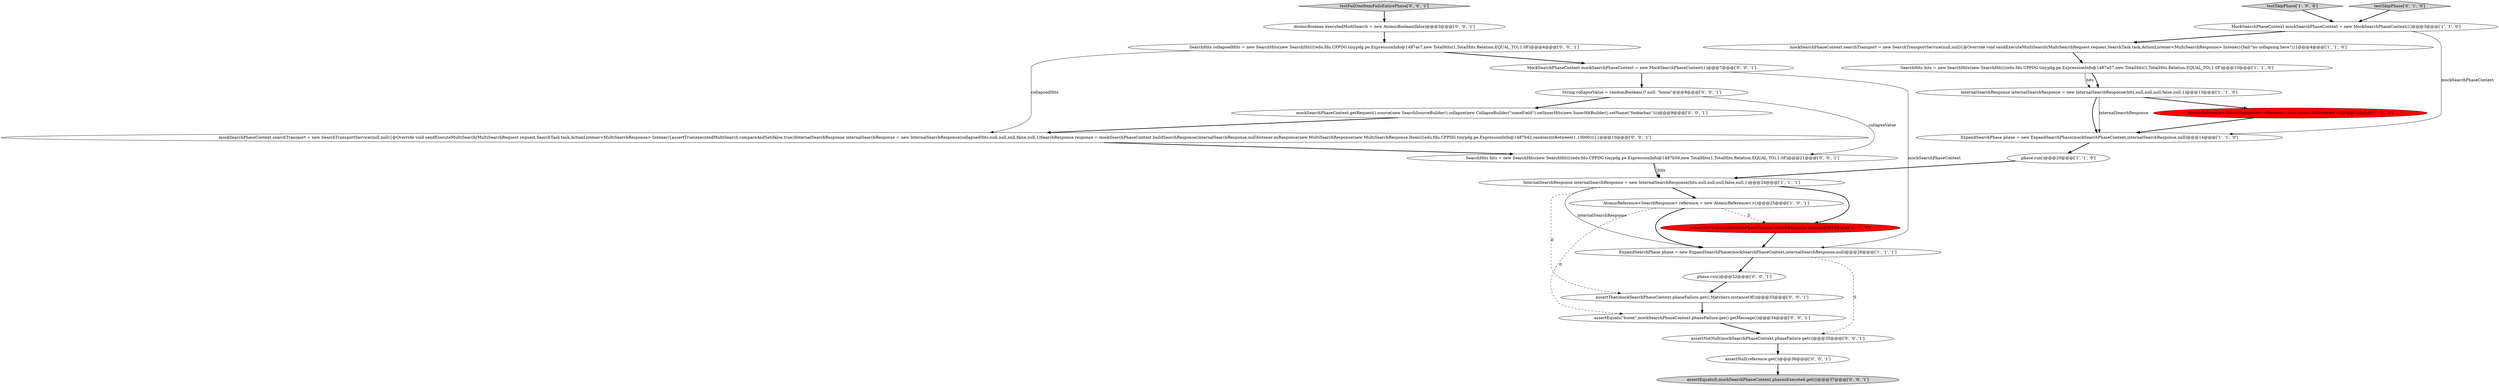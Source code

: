 digraph {
20 [style = filled, label = "mockSearchPhaseContext.getRequest().source(new SearchSourceBuilder().collapse(new CollapseBuilder(\"someField\").setInnerHits(new InnerHitBuilder().setName(\"foobarbaz\"))))@@@9@@@['0', '0', '1']", fillcolor = white, shape = ellipse image = "AAA0AAABBB3BBB"];
21 [style = filled, label = "phase.run()@@@32@@@['0', '0', '1']", fillcolor = white, shape = ellipse image = "AAA0AAABBB3BBB"];
10 [style = filled, label = "testSkipPhase['1', '0', '0']", fillcolor = lightgray, shape = diamond image = "AAA0AAABBB1BBB"];
22 [style = filled, label = "SearchHits collapsedHits = new SearchHits(new SearchHit((((edu.fdu.CPPDG.tinypdg.pe.ExpressionInfo@1487ac7,new TotalHits(1,TotalHits.Relation.EQUAL_TO),1.0F)@@@4@@@['0', '0', '1']", fillcolor = white, shape = ellipse image = "AAA0AAABBB3BBB"];
8 [style = filled, label = "phase.run()@@@20@@@['1', '1', '0']", fillcolor = white, shape = ellipse image = "AAA0AAABBB1BBB"];
16 [style = filled, label = "assertEquals(\"boom\",mockSearchPhaseContext.phaseFailure.get().getMessage())@@@34@@@['0', '0', '1']", fillcolor = white, shape = ellipse image = "AAA0AAABBB3BBB"];
7 [style = filled, label = "InternalSearchResponse internalSearchResponse = new InternalSearchResponse(hits,null,null,null,false,null,1)@@@13@@@['1', '1', '0']", fillcolor = white, shape = ellipse image = "AAA0AAABBB1BBB"];
24 [style = filled, label = "String collapseValue = randomBoolean()? null: \"boom\"@@@8@@@['0', '0', '1']", fillcolor = white, shape = ellipse image = "AAA0AAABBB3BBB"];
6 [style = filled, label = "MockSearchPhaseContext mockSearchPhaseContext = new MockSearchPhaseContext(1)@@@3@@@['1', '1', '0']", fillcolor = white, shape = ellipse image = "AAA0AAABBB1BBB"];
1 [style = filled, label = "InternalSearchResponse internalSearchResponse = new InternalSearchResponse(hits,null,null,null,false,null,1)@@@24@@@['1', '1', '1']", fillcolor = white, shape = ellipse image = "AAA0AAABBB1BBB"];
14 [style = filled, label = "mockSearchPhaseContext.searchTransport = new SearchTransportService(null,null){@Override void sendExecuteMultiSearch(MultiSearchRequest request,SearchTask task,ActionListener<MultiSearchResponse> listener){assertTrue(executedMultiSearch.compareAndSet(false,true))InternalSearchResponse internalSearchResponse = new InternalSearchResponse(collapsedHits,null,null,null,false,null,1)SearchResponse response = mockSearchPhaseContext.buildSearchResponse(internalSearchResponse,null)listener.onResponse(new MultiSearchResponse(new MultiSearchResponse.Item((((edu.fdu.CPPDG.tinypdg.pe.ExpressionInfo@1487b42,randomIntBetween(1,10000)))}}@@@10@@@['0', '0', '1']", fillcolor = white, shape = ellipse image = "AAA0AAABBB3BBB"];
9 [style = filled, label = "SearchHits hits = new SearchHits(new SearchHit((((edu.fdu.CPPDG.tinypdg.pe.ExpressionInfo@1487a57,new TotalHits(1,TotalHits.Relation.EQUAL_TO),1.0F)@@@10@@@['1', '1', '0']", fillcolor = white, shape = ellipse image = "AAA0AAABBB1BBB"];
23 [style = filled, label = "assertNull(reference.get())@@@36@@@['0', '0', '1']", fillcolor = white, shape = ellipse image = "AAA0AAABBB3BBB"];
2 [style = filled, label = "mockSearchPhaseContext.searchTransport = new SearchTransportService(null,null){@Override void sendExecuteMultiSearch(MultiSearchRequest request,SearchTask task,ActionListener<MultiSearchResponse> listener){fail(\"no collapsing here\")}}@@@4@@@['1', '1', '0']", fillcolor = white, shape = ellipse image = "AAA0AAABBB1BBB"];
12 [style = filled, label = "testSkipPhase['0', '1', '0']", fillcolor = lightgray, shape = diamond image = "AAA0AAABBB2BBB"];
4 [style = filled, label = "AtomicReference<SearchResponse> reference = new AtomicReference<>()@@@14@@@['1', '0', '0']", fillcolor = red, shape = ellipse image = "AAA1AAABBB1BBB"];
19 [style = filled, label = "AtomicBoolean executedMultiSearch = new AtomicBoolean(false)@@@3@@@['0', '0', '1']", fillcolor = white, shape = ellipse image = "AAA0AAABBB3BBB"];
0 [style = filled, label = "ExpandSearchPhase phase = new ExpandSearchPhase(mockSearchPhaseContext,internalSearchResponse,null)@@@14@@@['1', '1', '0']", fillcolor = white, shape = ellipse image = "AAA0AAABBB1BBB"];
3 [style = filled, label = "AtomicReference<SearchResponse> reference = new AtomicReference<>()@@@25@@@['1', '0', '1']", fillcolor = white, shape = ellipse image = "AAA0AAABBB1BBB"];
26 [style = filled, label = "SearchHits hits = new SearchHits(new SearchHit((((edu.fdu.CPPDG.tinypdg.pe.ExpressionInfo@1487b59,new TotalHits(1,TotalHits.Relation.EQUAL_TO),1.0F)@@@21@@@['0', '0', '1']", fillcolor = white, shape = ellipse image = "AAA0AAABBB3BBB"];
15 [style = filled, label = "testFailOneItemFailsEntirePhase['0', '0', '1']", fillcolor = lightgray, shape = diamond image = "AAA0AAABBB3BBB"];
18 [style = filled, label = "assertNotNull(mockSearchPhaseContext.phaseFailure.get())@@@35@@@['0', '0', '1']", fillcolor = white, shape = ellipse image = "AAA0AAABBB3BBB"];
17 [style = filled, label = "assertEquals(0,mockSearchPhaseContext.phasesExecuted.get())@@@37@@@['0', '0', '1']", fillcolor = lightgray, shape = ellipse image = "AAA0AAABBB3BBB"];
5 [style = filled, label = "ExpandSearchPhase phase = new ExpandSearchPhase(mockSearchPhaseContext,internalSearchResponse,null)@@@26@@@['1', '1', '1']", fillcolor = white, shape = ellipse image = "AAA0AAABBB1BBB"];
11 [style = filled, label = "assertNotNull(mockSearchPhaseContext.searchResponse.get())@@@22@@@['0', '1', '0']", fillcolor = red, shape = ellipse image = "AAA1AAABBB2BBB"];
25 [style = filled, label = "MockSearchPhaseContext mockSearchPhaseContext = new MockSearchPhaseContext(1)@@@7@@@['0', '0', '1']", fillcolor = white, shape = ellipse image = "AAA0AAABBB3BBB"];
13 [style = filled, label = "assertThat(mockSearchPhaseContext.phaseFailure.get(),Matchers.instanceOf())@@@33@@@['0', '0', '1']", fillcolor = white, shape = ellipse image = "AAA0AAABBB3BBB"];
22->25 [style = bold, label=""];
16->18 [style = bold, label=""];
18->23 [style = bold, label=""];
25->5 [style = solid, label="mockSearchPhaseContext"];
26->1 [style = bold, label=""];
3->16 [style = dashed, label="0"];
1->3 [style = bold, label=""];
7->0 [style = bold, label=""];
20->14 [style = bold, label=""];
7->4 [style = bold, label=""];
2->9 [style = bold, label=""];
9->7 [style = bold, label=""];
15->19 [style = bold, label=""];
12->6 [style = bold, label=""];
26->1 [style = solid, label="hits"];
5->18 [style = dashed, label="0"];
10->6 [style = bold, label=""];
13->16 [style = bold, label=""];
1->11 [style = bold, label=""];
4->0 [style = bold, label=""];
6->2 [style = bold, label=""];
24->20 [style = bold, label=""];
7->0 [style = solid, label="internalSearchResponse"];
14->26 [style = bold, label=""];
8->1 [style = bold, label=""];
5->21 [style = bold, label=""];
25->24 [style = bold, label=""];
11->5 [style = bold, label=""];
1->13 [style = dashed, label="0"];
3->5 [style = bold, label=""];
9->7 [style = solid, label="hits"];
0->8 [style = bold, label=""];
1->5 [style = solid, label="internalSearchResponse"];
6->0 [style = solid, label="mockSearchPhaseContext"];
23->17 [style = bold, label=""];
19->22 [style = bold, label=""];
24->26 [style = solid, label="collapseValue"];
3->11 [style = dashed, label="0"];
21->13 [style = bold, label=""];
22->14 [style = solid, label="collapsedHits"];
}
